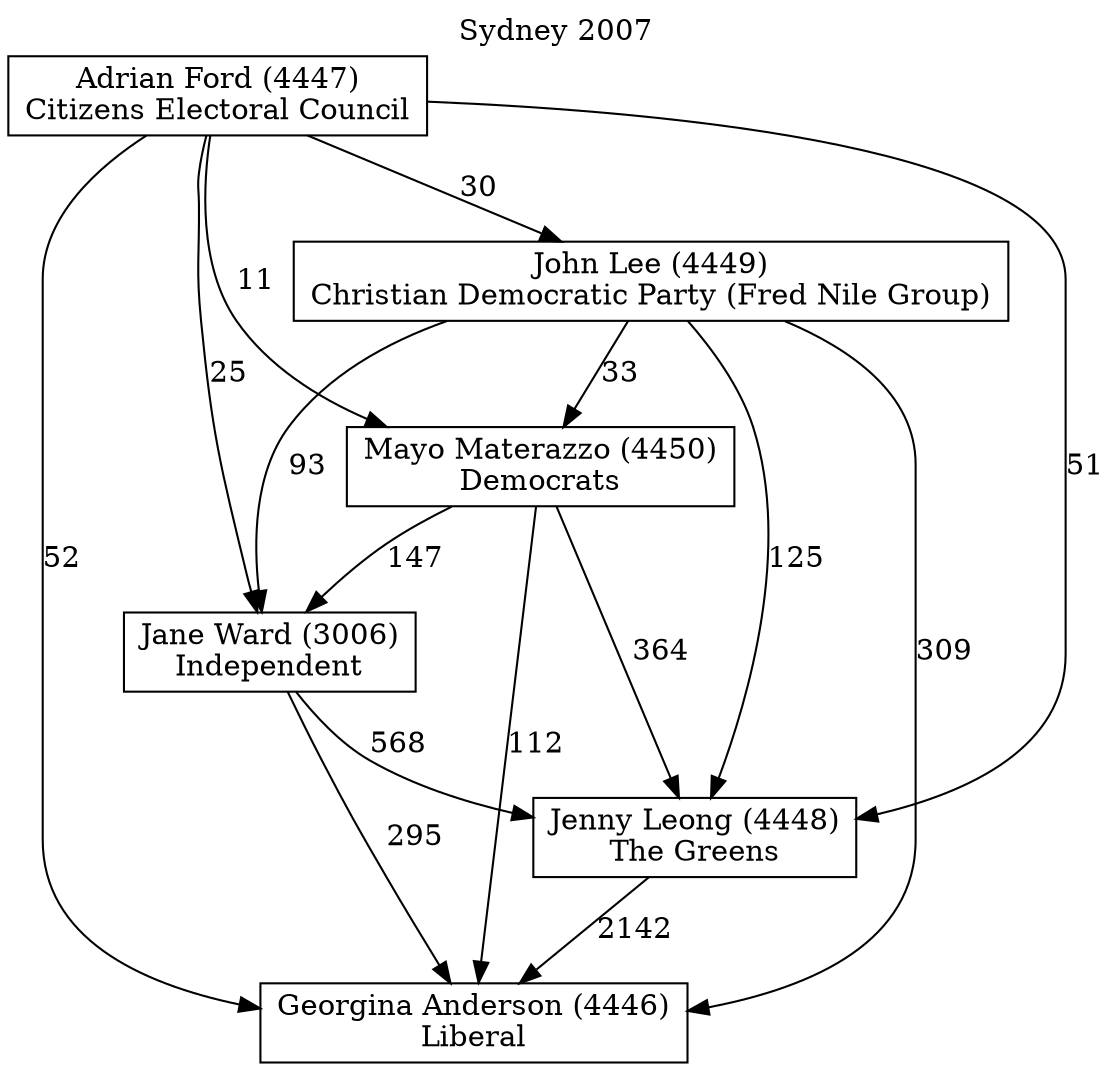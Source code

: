 // House preference flow
digraph "Georgina Anderson (4446)_Sydney_2007" {
	graph [label="Sydney 2007" labelloc=t mclimit=10]
	node [shape=box]
	"Georgina Anderson (4446)" [label="Georgina Anderson (4446)
Liberal"]
	"Jenny Leong (4448)" [label="Jenny Leong (4448)
The Greens"]
	"Jane Ward (3006)" [label="Jane Ward (3006)
Independent"]
	"Mayo Materazzo (4450)" [label="Mayo Materazzo (4450)
Democrats"]
	"John Lee (4449)" [label="John Lee (4449)
Christian Democratic Party (Fred Nile Group)"]
	"Adrian Ford (4447)" [label="Adrian Ford (4447)
Citizens Electoral Council"]
	"Jenny Leong (4448)" -> "Georgina Anderson (4446)" [label=2142]
	"Jane Ward (3006)" -> "Jenny Leong (4448)" [label=568]
	"Mayo Materazzo (4450)" -> "Jane Ward (3006)" [label=147]
	"John Lee (4449)" -> "Mayo Materazzo (4450)" [label=33]
	"Adrian Ford (4447)" -> "John Lee (4449)" [label=30]
	"Jane Ward (3006)" -> "Georgina Anderson (4446)" [label=295]
	"Mayo Materazzo (4450)" -> "Georgina Anderson (4446)" [label=112]
	"John Lee (4449)" -> "Georgina Anderson (4446)" [label=309]
	"Adrian Ford (4447)" -> "Georgina Anderson (4446)" [label=52]
	"Adrian Ford (4447)" -> "Mayo Materazzo (4450)" [label=11]
	"John Lee (4449)" -> "Jane Ward (3006)" [label=93]
	"Adrian Ford (4447)" -> "Jane Ward (3006)" [label=25]
	"Mayo Materazzo (4450)" -> "Jenny Leong (4448)" [label=364]
	"John Lee (4449)" -> "Jenny Leong (4448)" [label=125]
	"Adrian Ford (4447)" -> "Jenny Leong (4448)" [label=51]
}
